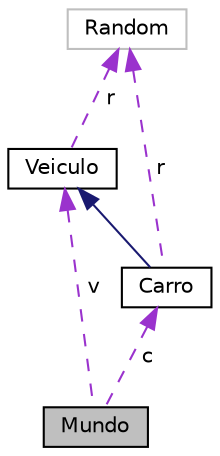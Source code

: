 digraph "Mundo"
{
  edge [fontname="Helvetica",fontsize="10",labelfontname="Helvetica",labelfontsize="10"];
  node [fontname="Helvetica",fontsize="10",shape=record];
  Node1 [label="Mundo",height=0.2,width=0.4,color="black", fillcolor="grey75", style="filled", fontcolor="black"];
  Node2 -> Node1 [dir="back",color="darkorchid3",fontsize="10",style="dashed",label=" v" ,fontname="Helvetica"];
  Node2 [label="Veiculo",height=0.2,width=0.4,color="black", fillcolor="white", style="filled",URL="$classVeiculo.html"];
  Node3 -> Node2 [dir="back",color="darkorchid3",fontsize="10",style="dashed",label=" r" ,fontname="Helvetica"];
  Node3 [label="Random",height=0.2,width=0.4,color="grey75", fillcolor="white", style="filled"];
  Node4 -> Node1 [dir="back",color="darkorchid3",fontsize="10",style="dashed",label=" c" ,fontname="Helvetica"];
  Node4 [label="Carro",height=0.2,width=0.4,color="black", fillcolor="white", style="filled",URL="$classCarro.html"];
  Node2 -> Node4 [dir="back",color="midnightblue",fontsize="10",style="solid",fontname="Helvetica"];
  Node3 -> Node4 [dir="back",color="darkorchid3",fontsize="10",style="dashed",label=" r" ,fontname="Helvetica"];
}
